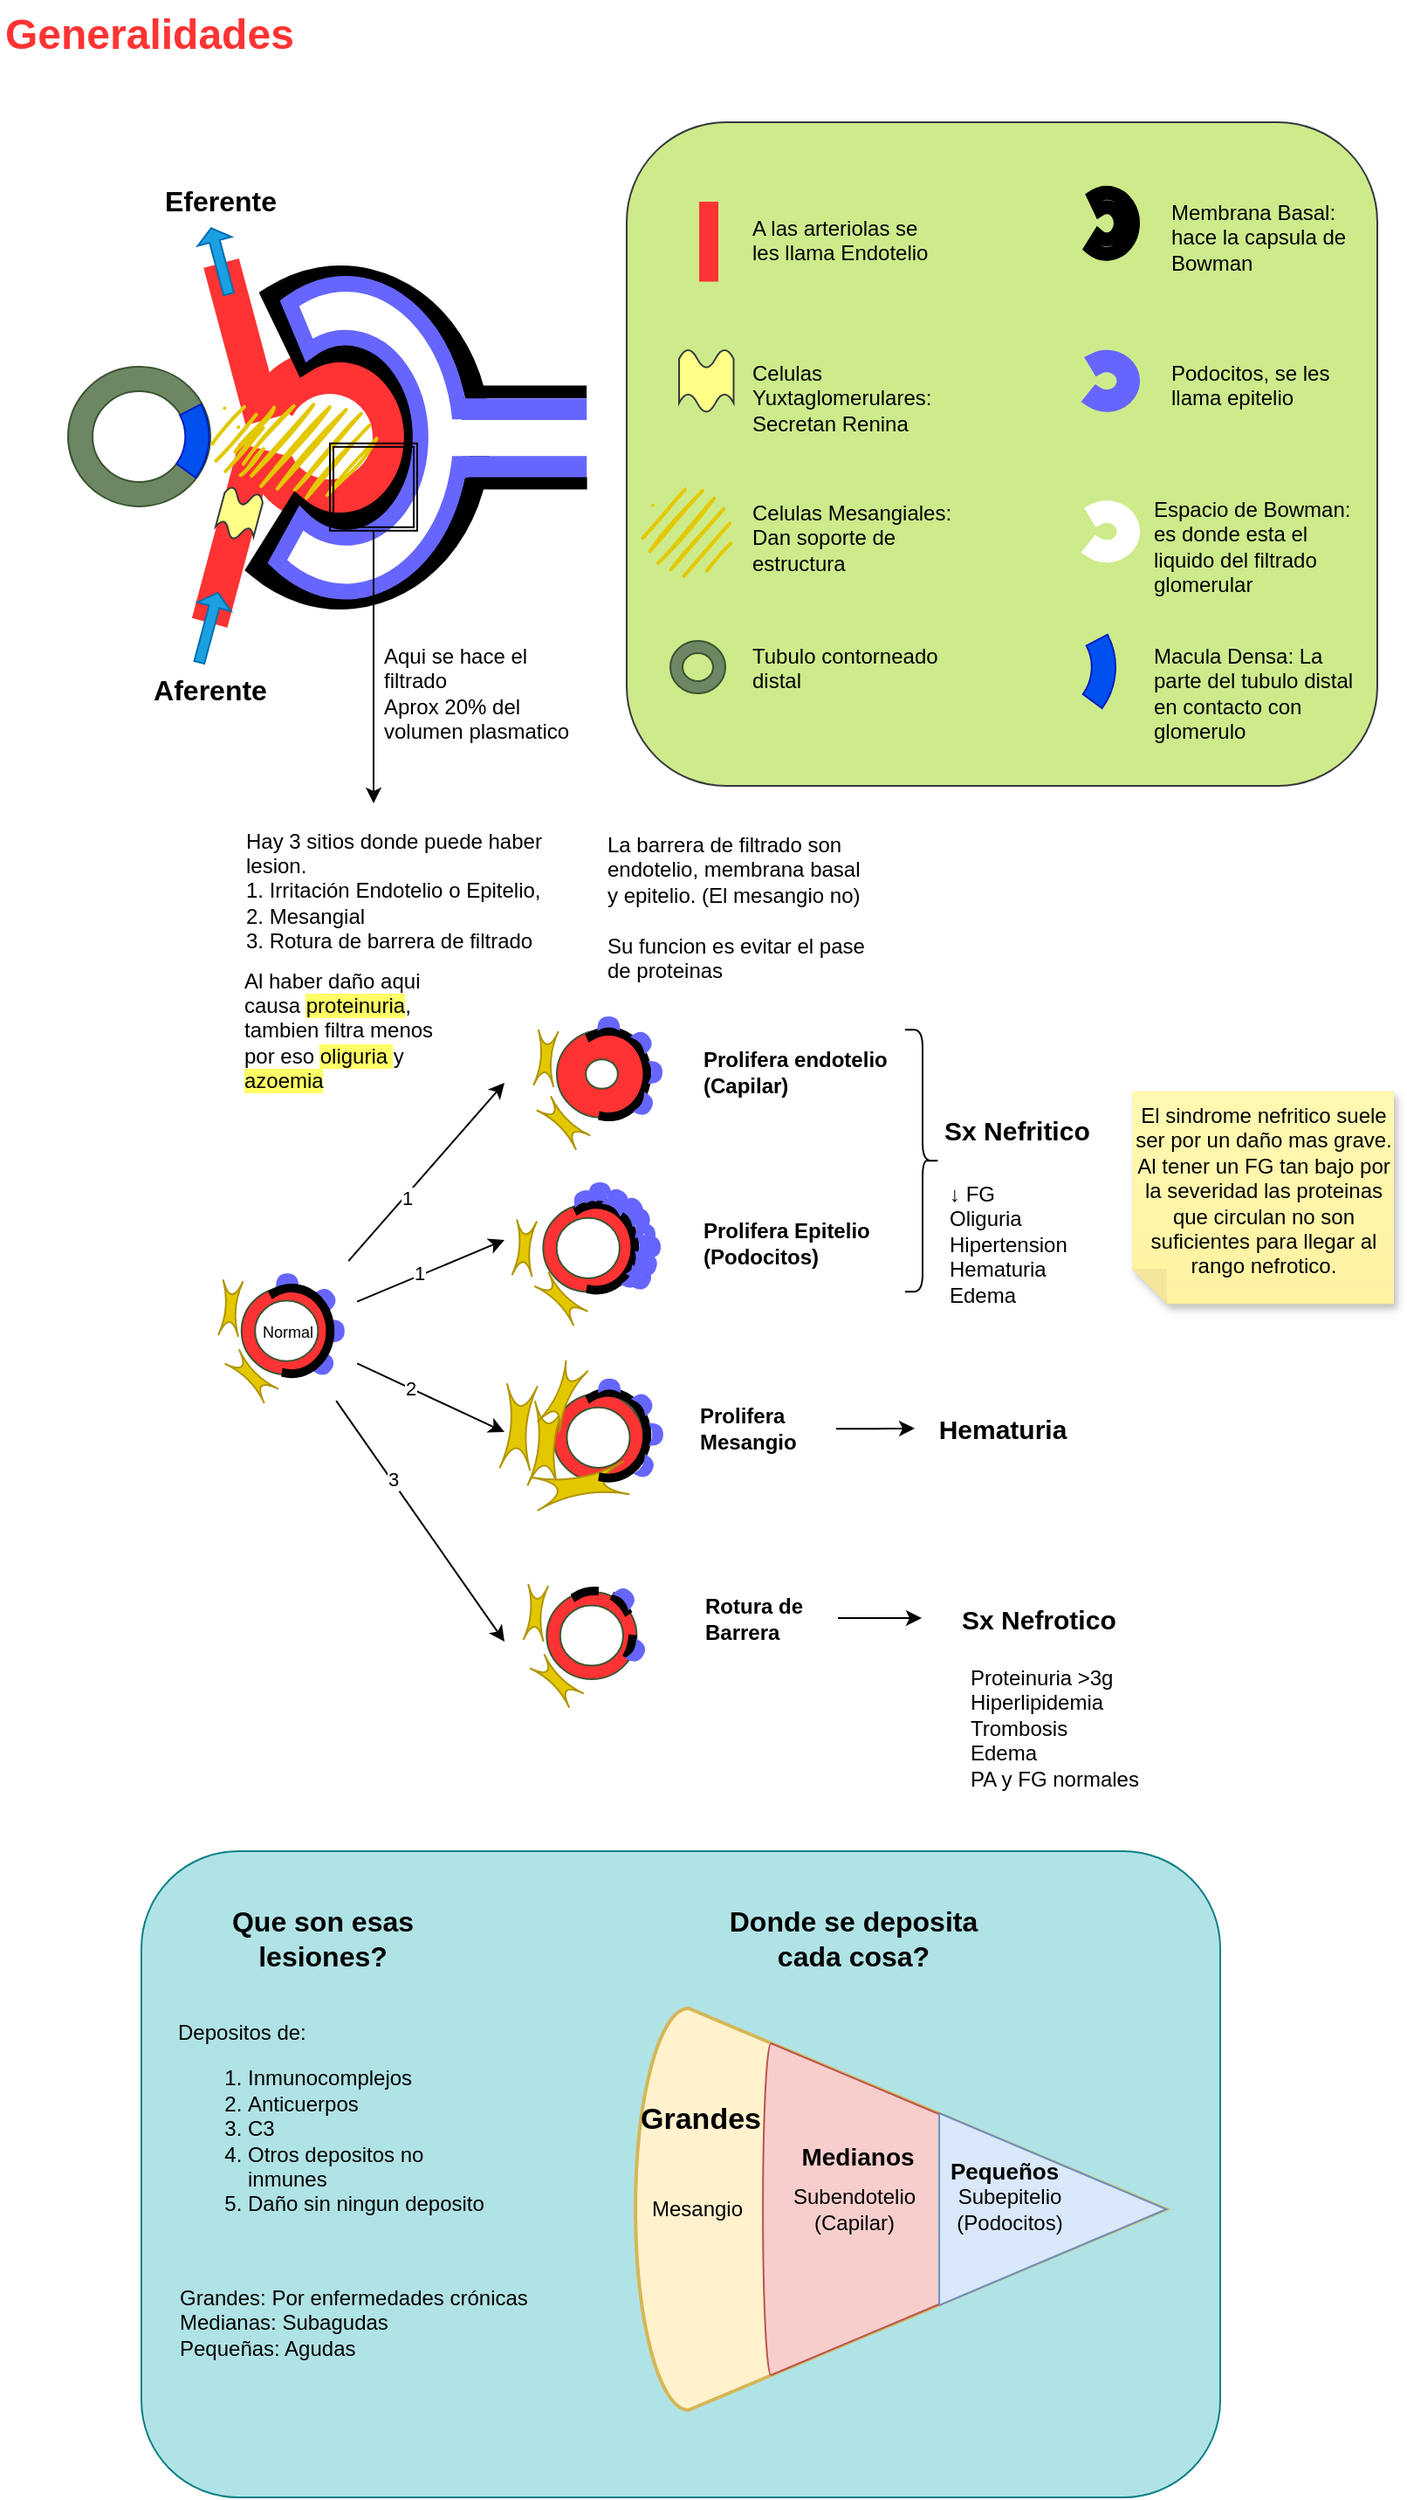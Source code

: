 <mxfile version="21.6.8" type="github">
  <diagram name="Página-1" id="UciEay0KyTCCJJWclvXi">
    <mxGraphModel dx="1312" dy="844" grid="1" gridSize="10" guides="1" tooltips="1" connect="1" arrows="1" fold="1" page="1" pageScale="1" pageWidth="850" pageHeight="1100" math="0" shadow="0">
      <root>
        <mxCell id="0" />
        <mxCell id="1" parent="0" />
        <mxCell id="DSEmsYrMpSkFKCC7dDvK-94" value="" style="rounded=1;whiteSpace=wrap;html=1;fillColor=#b0e3e6;strokeColor=#0e8088;" vertex="1" parent="1">
          <mxGeometry x="122" y="1070" width="618" height="370" as="geometry" />
        </mxCell>
        <mxCell id="AWjtqCZnB2S0BVq7457--28" value="" style="rounded=1;whiteSpace=wrap;html=1;fillColor=#cdeb8b;strokeColor=#36393d;" parent="1" vertex="1">
          <mxGeometry x="400" y="80" width="430" height="380" as="geometry" />
        </mxCell>
        <mxCell id="AWjtqCZnB2S0BVq7457--3" value="" style="verticalLabelPosition=bottom;verticalAlign=top;html=1;shape=mxgraph.basic.partConcEllipse;startAngle=0.083;endAngle=0.928;arcWidth=0.5;direction=north;fillColor=#FF3333;fontColor=#000000;strokeColor=#FF3333;" parent="1" vertex="1">
          <mxGeometry x="180" y="210" width="100" height="100" as="geometry" />
        </mxCell>
        <mxCell id="AWjtqCZnB2S0BVq7457--6" value="" style="shape=corner;whiteSpace=wrap;html=1;dx=20;dy=20;fillColor=#FF3333;fontColor=#000000;strokeColor=#FF3333;rotation=15;" parent="1" vertex="1">
          <mxGeometry x="164.39" y="266.05" width="26.9" height="102.71" as="geometry" />
        </mxCell>
        <mxCell id="AWjtqCZnB2S0BVq7457--8" value="" style="shape=corner;whiteSpace=wrap;html=1;dx=20;dy=20;direction=north;fillColor=#FF3333;fontColor=#000000;strokeColor=#FF3333;rotation=-15;" parent="1" vertex="1">
          <mxGeometry x="169.74" y="158.99" width="24.59" height="92.25" as="geometry" />
        </mxCell>
        <mxCell id="AWjtqCZnB2S0BVq7457--9" value="" style="ellipse;whiteSpace=wrap;html=1;strokeWidth=2;fillWeight=2;hachureGap=8;fillColor=#e3c800;fillStyle=dots;strokeColor=none;fontColor=#000000;sketch=1;curveFitting=1;jiggle=2;" parent="1" vertex="1">
          <mxGeometry x="176" y="238" width="80" height="53.75" as="geometry" />
        </mxCell>
        <mxCell id="AWjtqCZnB2S0BVq7457--10" value="" style="shape=singleArrow;direction=north;whiteSpace=wrap;html=1;fillColor=#1ba1e2;fontColor=#ffffff;strokeColor=#006EAF;rotation=15;" parent="1" vertex="1">
          <mxGeometry x="150.5" y="348.75" width="20" height="41.25" as="geometry" />
        </mxCell>
        <mxCell id="AWjtqCZnB2S0BVq7457--11" value="" style="shape=singleArrow;direction=north;whiteSpace=wrap;html=1;fillColor=#1ba1e2;fontColor=#ffffff;strokeColor=#006EAF;rotation=-15;" parent="1" vertex="1">
          <mxGeometry x="157" y="140" width="20" height="39" as="geometry" />
        </mxCell>
        <mxCell id="AWjtqCZnB2S0BVq7457--12" value="Aferente" style="text;html=1;align=center;verticalAlign=middle;resizable=0;points=[];autosize=1;strokeColor=none;fillColor=none;fontSize=16;fontStyle=1" parent="1" vertex="1">
          <mxGeometry x="115.5" y="390" width="90" height="30" as="geometry" />
        </mxCell>
        <mxCell id="AWjtqCZnB2S0BVq7457--13" value="Eferente" style="text;html=1;align=center;verticalAlign=middle;resizable=0;points=[];autosize=1;strokeColor=none;fillColor=none;fontSize=16;fontStyle=1" parent="1" vertex="1">
          <mxGeometry x="122" y="110" width="90" height="30" as="geometry" />
        </mxCell>
        <mxCell id="AWjtqCZnB2S0BVq7457--15" value="" style="verticalLabelPosition=bottom;verticalAlign=top;html=1;shape=mxgraph.basic.partConcEllipse;startAngle=0.419;endAngle=0.1;arcWidth=0.47;rotation=-180;strokeWidth=12;perimeterSpacing=0;" parent="1" vertex="1">
          <mxGeometry x="156" y="168" width="160" height="185" as="geometry" />
        </mxCell>
        <mxCell id="AWjtqCZnB2S0BVq7457--16" value="" style="verticalLabelPosition=bottom;verticalAlign=top;html=1;shape=mxgraph.basic.partConcEllipse;startAngle=0.419;endAngle=0.101;arcWidth=0.35;rotation=-180;strokeWidth=9;fillColor=#FFFFFF;fontColor=#ffffff;strokeColor=#6666FF;" parent="1" vertex="1">
          <mxGeometry x="173" y="172.5" width="132" height="176.25" as="geometry" />
        </mxCell>
        <mxCell id="AWjtqCZnB2S0BVq7457--17" value="" style="verticalLabelPosition=bottom;verticalAlign=top;html=1;shape=mxgraph.basic.wave2;dy=0.3;fillColor=#ffff88;strokeColor=#36393d;rotation=15;" parent="1" vertex="1">
          <mxGeometry x="166.74" y="290.37" width="22.5" height="28.75" as="geometry" />
        </mxCell>
        <mxCell id="AWjtqCZnB2S0BVq7457--18" value="A las arteriolas se les llama Endotelio" style="rounded=0;whiteSpace=wrap;html=1;align=left;verticalAlign=top;strokeColor=none;fillColor=none;" parent="1" vertex="1">
          <mxGeometry x="470" y="126.63" width="110" height="36.25" as="geometry" />
        </mxCell>
        <mxCell id="AWjtqCZnB2S0BVq7457--19" value="" style="shape=corner;whiteSpace=wrap;html=1;dx=20;dy=20;direction=north;fillColor=#FF3333;fontColor=#000000;strokeColor=#FF3333;" parent="1" vertex="1">
          <mxGeometry x="442" y="126" width="10" height="44.75" as="geometry" />
        </mxCell>
        <mxCell id="AWjtqCZnB2S0BVq7457--20" value="&lt;div&gt;Celulas Yuxtaglomerulares:&lt;/div&gt;&lt;div&gt;Secretan Renina&lt;br&gt;&lt;/div&gt;" style="rounded=0;whiteSpace=wrap;html=1;align=left;verticalAlign=top;strokeColor=none;fillColor=none;" parent="1" vertex="1">
          <mxGeometry x="470" y="210" width="110" height="40" as="geometry" />
        </mxCell>
        <mxCell id="AWjtqCZnB2S0BVq7457--21" value="" style="verticalLabelPosition=bottom;verticalAlign=top;html=1;shape=mxgraph.basic.wave2;dy=0.3;fillColor=#ffff88;strokeColor=#36393d;" parent="1" vertex="1">
          <mxGeometry x="430" y="210" width="31.25" height="36.25" as="geometry" />
        </mxCell>
        <mxCell id="AWjtqCZnB2S0BVq7457--22" value="&lt;div&gt;Celulas Mesangiales:&lt;/div&gt;Dan soporte de estructura" style="rounded=0;whiteSpace=wrap;html=1;align=left;verticalAlign=top;strokeColor=none;fillColor=none;" parent="1" vertex="1">
          <mxGeometry x="470" y="290.37" width="120" height="40" as="geometry" />
        </mxCell>
        <mxCell id="AWjtqCZnB2S0BVq7457--23" value="" style="ellipse;whiteSpace=wrap;html=1;strokeWidth=2;fillWeight=2;hachureGap=8;fillColor=#e3c800;fillStyle=dots;sketch=1;strokeColor=none;fontColor=#000000;" parent="1" vertex="1">
          <mxGeometry x="410" y="289.37" width="50" height="50" as="geometry" />
        </mxCell>
        <mxCell id="AWjtqCZnB2S0BVq7457--24" value="" style="verticalLabelPosition=bottom;verticalAlign=top;html=1;shape=mxgraph.basic.partConcEllipse;startAngle=0.419;endAngle=0.1;arcWidth=0.47;rotation=-180;strokeWidth=8;perimeterSpacing=0;" parent="1" vertex="1">
          <mxGeometry x="660" y="120.38" width="30" height="35" as="geometry" />
        </mxCell>
        <mxCell id="AWjtqCZnB2S0BVq7457--25" value="Membrana Basal: hace la capsula de Bowman" style="rounded=0;whiteSpace=wrap;html=1;align=left;verticalAlign=top;strokeColor=none;fillColor=none;" parent="1" vertex="1">
          <mxGeometry x="710" y="117.88" width="120" height="40" as="geometry" />
        </mxCell>
        <mxCell id="AWjtqCZnB2S0BVq7457--26" value="" style="verticalLabelPosition=bottom;verticalAlign=top;html=1;shape=mxgraph.basic.partConcEllipse;startAngle=0.419;endAngle=0.101;arcWidth=0.35;rotation=-180;strokeWidth=8;fillColor=#FFFFFF;fontColor=#ffffff;strokeColor=#6666FF;" parent="1" vertex="1">
          <mxGeometry x="660" y="214.38" width="30" height="27.5" as="geometry" />
        </mxCell>
        <mxCell id="AWjtqCZnB2S0BVq7457--27" value="Podocitos, se les llama epitelio" style="rounded=0;whiteSpace=wrap;html=1;align=left;verticalAlign=top;strokeColor=none;fillColor=none;" parent="1" vertex="1">
          <mxGeometry x="710" y="210" width="120" height="40" as="geometry" />
        </mxCell>
        <mxCell id="AWjtqCZnB2S0BVq7457--29" value="" style="verticalLabelPosition=bottom;verticalAlign=top;html=1;shape=mxgraph.basic.partConcEllipse;startAngle=0.419;endAngle=0.101;arcWidth=0.35;rotation=-180;strokeWidth=8;fillColor=#FFFFFF;fontColor=#ffffff;strokeColor=#FFFFFF;" parent="1" vertex="1">
          <mxGeometry x="660" y="300.62" width="30" height="27.5" as="geometry" />
        </mxCell>
        <mxCell id="AWjtqCZnB2S0BVq7457--30" value="Espacio de Bowman: es donde esta el liquido del filtrado glomerular" style="rounded=0;whiteSpace=wrap;html=1;align=left;verticalAlign=top;strokeColor=none;fillColor=none;" parent="1" vertex="1">
          <mxGeometry x="700" y="288.12" width="120" height="40" as="geometry" />
        </mxCell>
        <mxCell id="AWjtqCZnB2S0BVq7457--31" value="" style="shape=corner;whiteSpace=wrap;html=1;dx=20;dy=20;direction=north;rotation=90;strokeColor=#FFFFFF;" parent="1" vertex="1">
          <mxGeometry x="321.31" y="225.31" width="20" height="70.62" as="geometry" />
        </mxCell>
        <mxCell id="AWjtqCZnB2S0BVq7457--32" value="" style="shape=corner;whiteSpace=wrap;html=1;dx=20;dy=20;direction=north;rotation=90;strokeColor=#6666FF;fillColor=#6666FF;" parent="1" vertex="1">
          <mxGeometry x="335.66" y="209" width="11.31" height="70.62" as="geometry" />
        </mxCell>
        <mxCell id="AWjtqCZnB2S0BVq7457--33" value="" style="shape=corner;whiteSpace=wrap;html=1;dx=20;dy=20;direction=north;rotation=90;strokeColor=#6666FF;fillColor=#6666FF;" parent="1" vertex="1">
          <mxGeometry x="335.66" y="242" width="11.31" height="70.62" as="geometry" />
        </mxCell>
        <mxCell id="AWjtqCZnB2S0BVq7457--34" value="" style="shape=corner;whiteSpace=wrap;html=1;dx=20;dy=20;direction=north;rotation=90;strokeColor=#000000;fillColor=#000000;" parent="1" vertex="1">
          <mxGeometry x="344" y="205" width="6.28" height="58.83" as="geometry" />
        </mxCell>
        <mxCell id="AWjtqCZnB2S0BVq7457--35" value="" style="shape=corner;whiteSpace=wrap;html=1;dx=20;dy=20;direction=north;rotation=90;strokeColor=#000000;fillColor=#000000;" parent="1" vertex="1">
          <mxGeometry x="340.31" y="253.31" width="6" height="67" as="geometry" />
        </mxCell>
        <mxCell id="AWjtqCZnB2S0BVq7457--37" value="" style="verticalLabelPosition=bottom;verticalAlign=top;html=1;shape=mxgraph.basic.donut;dx=14;fillColor=#6d8764;fontColor=#ffffff;strokeColor=#3A5431;" parent="1" vertex="1">
          <mxGeometry x="80" y="220" width="81.5" height="80" as="geometry" />
        </mxCell>
        <mxCell id="AWjtqCZnB2S0BVq7457--38" value="" style="ellipse;whiteSpace=wrap;html=1;strokeWidth=2;fillWeight=2;hachureGap=8;fillColor=#e3c800;fillStyle=dots;strokeColor=none;fontColor=#000000;sketch=1;curveFitting=1;jiggle=2;" parent="1" vertex="1">
          <mxGeometry x="161.95" y="241.88" width="31.05" height="42" as="geometry" />
        </mxCell>
        <mxCell id="AWjtqCZnB2S0BVq7457--39" value="" style="verticalLabelPosition=bottom;verticalAlign=top;html=1;shape=mxgraph.basic.partConcEllipse;startAngle=0.923;endAngle=0.1;arcWidth=0.34;direction=south;fillColor=#0050ef;strokeColor=#001DBC;fontColor=#ffffff;" parent="1" vertex="1">
          <mxGeometry x="80.75" y="220" width="80" height="80" as="geometry" />
        </mxCell>
        <mxCell id="Lvf93lARUG0P3jfMm5ZK-1" value="" style="verticalLabelPosition=bottom;verticalAlign=top;html=1;shape=mxgraph.basic.donut;dx=7;fillColor=#6d8764;fontColor=#ffffff;strokeColor=#3A5431;" parent="1" vertex="1">
          <mxGeometry x="425" y="377" width="31.5" height="30" as="geometry" />
        </mxCell>
        <mxCell id="Lvf93lARUG0P3jfMm5ZK-2" value="Tubulo contorneado distal&lt;div&gt;&lt;/div&gt;" style="rounded=0;whiteSpace=wrap;html=1;align=left;verticalAlign=top;strokeColor=none;fillColor=none;" parent="1" vertex="1">
          <mxGeometry x="470" y="372" width="120" height="40" as="geometry" />
        </mxCell>
        <mxCell id="Lvf93lARUG0P3jfMm5ZK-3" value="" style="verticalLabelPosition=bottom;verticalAlign=top;html=1;shape=mxgraph.basic.partConcEllipse;startAngle=0.923;endAngle=0.1;arcWidth=0.34;direction=south;fillColor=#0050ef;strokeColor=#001DBC;fontColor=#ffffff;" parent="1" vertex="1">
          <mxGeometry x="600" y="352" width="80" height="80" as="geometry" />
        </mxCell>
        <mxCell id="Lvf93lARUG0P3jfMm5ZK-4" value="Macula Densa: La parte del tubulo distal en contacto con glomerulo" style="rounded=0;whiteSpace=wrap;html=1;align=left;verticalAlign=top;strokeColor=none;fillColor=none;" parent="1" vertex="1">
          <mxGeometry x="700" y="372" width="120" height="40" as="geometry" />
        </mxCell>
        <mxCell id="Lvf93lARUG0P3jfMm5ZK-5" value="Generalidades" style="text;strokeColor=none;fillColor=none;html=1;fontSize=24;fontStyle=1;verticalAlign=middle;align=left;fontColor=#FF3333;" parent="1" vertex="1">
          <mxGeometry x="41.95" y="10" width="100" height="40" as="geometry" />
        </mxCell>
        <mxCell id="Lvf93lARUG0P3jfMm5ZK-42" style="edgeStyle=orthogonalEdgeStyle;rounded=0;orthogonalLoop=1;jettySize=auto;html=1;" parent="1" source="Lvf93lARUG0P3jfMm5ZK-6" edge="1">
          <mxGeometry relative="1" as="geometry">
            <mxPoint x="255" y="470" as="targetPoint" />
          </mxGeometry>
        </mxCell>
        <mxCell id="Lvf93lARUG0P3jfMm5ZK-6" value="" style="shape=ext;double=1;whiteSpace=wrap;html=1;aspect=fixed;fillColor=none;strokeColor=#000000;" parent="1" vertex="1">
          <mxGeometry x="230" y="263.88" width="50" height="50" as="geometry" />
        </mxCell>
        <mxCell id="Lvf93lARUG0P3jfMm5ZK-8" value="Aqui se hace el filtrado&lt;br&gt;Aprox 20% del volumen plasmatico" style="rounded=1;whiteSpace=wrap;html=1;align=left;strokeColor=none;" parent="1" vertex="1">
          <mxGeometry x="259.18" y="377" width="120" height="60" as="geometry" />
        </mxCell>
        <mxCell id="Lvf93lARUG0P3jfMm5ZK-9" value="&lt;div&gt;↓ FG&lt;br&gt;&lt;/div&gt;&lt;div&gt;Oliguria&lt;/div&gt;Hipertension&lt;br&gt;Hematuria&lt;br&gt;Edema" style="rounded=1;whiteSpace=wrap;html=1;align=left;strokeColor=none;verticalAlign=top;" parent="1" vertex="1">
          <mxGeometry x="582.5" y="679.68" width="90" height="60" as="geometry" />
        </mxCell>
        <mxCell id="Lvf93lARUG0P3jfMm5ZK-10" value="Al haber daño aqui causa &lt;span style=&quot;background-color: rgb(255, 255, 102);&quot;&gt;proteinuria&lt;/span&gt;, tambien filtra menos por eso &lt;span style=&quot;background-color: rgb(255, 255, 102);&quot;&gt;oliguria &lt;/span&gt;y &lt;span style=&quot;background-color: rgb(255, 255, 102);&quot;&gt;azoemia&lt;/span&gt;" style="rounded=1;whiteSpace=wrap;html=1;align=left;strokeColor=none;" parent="1" vertex="1">
          <mxGeometry x="178.91" y="570" width="120" height="60" as="geometry" />
        </mxCell>
        <mxCell id="Lvf93lARUG0P3jfMm5ZK-11" value="" style="verticalLabelPosition=bottom;verticalAlign=top;html=1;shape=mxgraph.basic.donut;dx=7.69;fillColor=#FF3333;fontColor=#ffffff;strokeColor=#3A5431;" parent="1" vertex="1">
          <mxGeometry x="179.39" y="747.07" width="51.5" height="50" as="geometry" />
        </mxCell>
        <mxCell id="Lvf93lARUG0P3jfMm5ZK-16" value="" style="verticalLabelPosition=bottom;verticalAlign=top;html=1;shape=mxgraph.basic.donut;dx=7.69;fillColor=#FF3333;fontColor=#ffffff;strokeColor=#3A5431;" parent="1" vertex="1">
          <mxGeometry x="352.18" y="699.68" width="51.5" height="50" as="geometry" />
        </mxCell>
        <mxCell id="Lvf93lARUG0P3jfMm5ZK-19" value="Prolifera endotelio &lt;br&gt;(Capilar)" style="text;html=1;align=left;verticalAlign=middle;resizable=0;points=[];autosize=1;strokeColor=none;fillColor=none;fontStyle=1" parent="1" vertex="1">
          <mxGeometry x="442" y="603.82" width="130" height="40" as="geometry" />
        </mxCell>
        <mxCell id="Lvf93lARUG0P3jfMm5ZK-20" value="Prolifera Epitelio&lt;br&gt;(Podocitos)" style="text;html=1;align=left;verticalAlign=middle;resizable=0;points=[];autosize=1;strokeColor=none;fillColor=none;fontStyle=1" parent="1" vertex="1">
          <mxGeometry x="442" y="701.68" width="120" height="40" as="geometry" />
        </mxCell>
        <mxCell id="Lvf93lARUG0P3jfMm5ZK-21" value="Sx Nefritico" style="text;html=1;align=left;verticalAlign=middle;resizable=0;points=[];autosize=1;strokeColor=none;fillColor=none;fontStyle=1;fontSize=15;" parent="1" vertex="1">
          <mxGeometry x="579.5" y="641.68" width="110" height="30" as="geometry" />
        </mxCell>
        <mxCell id="Lvf93lARUG0P3jfMm5ZK-22" value="Hay 3 sitios donde puede haber lesion.&lt;br&gt;&lt;div&gt;1. Irritación Endotelio o Epitelio, &lt;br&gt;&lt;/div&gt;&lt;div&gt;2. Mesangial&lt;/div&gt;&lt;div&gt;3. Rotura de barrera de filtrado&lt;br&gt;&lt;/div&gt;" style="rounded=1;whiteSpace=wrap;html=1;align=left;strokeColor=none;" parent="1" vertex="1">
          <mxGeometry x="180" y="490" width="189.25" height="60" as="geometry" />
        </mxCell>
        <mxCell id="Lvf93lARUG0P3jfMm5ZK-23" value="" style="shape=switch;whiteSpace=wrap;html=1;rotation=5;fillColor=#e3c800;fontColor=#000000;strokeColor=#B09500;aspect=fixed;" parent="1" vertex="1">
          <mxGeometry x="167.39" y="743.07" width="11.52" height="32" as="geometry" />
        </mxCell>
        <mxCell id="Lvf93lARUG0P3jfMm5ZK-24" value="" style="shape=switch;whiteSpace=wrap;html=1;rotation=-45;fillColor=#e3c800;fontColor=#000000;strokeColor=#B09500;aspect=fixed;" parent="1" vertex="1">
          <mxGeometry x="179.39" y="782.07" width="11.52" height="32" as="geometry" />
        </mxCell>
        <mxCell id="Lvf93lARUG0P3jfMm5ZK-25" value="" style="verticalLabelPosition=bottom;verticalAlign=top;html=1;shape=mxgraph.basic.donut;dx=16.59;fillColor=#FF3333;fontColor=#ffffff;strokeColor=#3A5431;" parent="1" vertex="1">
          <mxGeometry x="360" y="600" width="51.5" height="50" as="geometry" />
        </mxCell>
        <mxCell id="Lvf93lARUG0P3jfMm5ZK-27" value="" style="shape=switch;whiteSpace=wrap;html=1;rotation=5;fillColor=#e3c800;fontColor=#000000;strokeColor=#B09500;aspect=fixed;" parent="1" vertex="1">
          <mxGeometry x="348" y="600" width="11.52" height="32" as="geometry" />
        </mxCell>
        <mxCell id="Lvf93lARUG0P3jfMm5ZK-28" value="" style="shape=switch;whiteSpace=wrap;html=1;rotation=-45;fillColor=#e3c800;fontColor=#000000;strokeColor=#B09500;aspect=fixed;" parent="1" vertex="1">
          <mxGeometry x="358" y="637" width="11.52" height="32" as="geometry" />
        </mxCell>
        <mxCell id="Lvf93lARUG0P3jfMm5ZK-29" value="" style="shape=switch;whiteSpace=wrap;html=1;rotation=5;fillColor=#e3c800;fontColor=#000000;strokeColor=#B09500;aspect=fixed;" parent="1" vertex="1">
          <mxGeometry x="335.66" y="708.68" width="11.52" height="32" as="geometry" />
        </mxCell>
        <mxCell id="Lvf93lARUG0P3jfMm5ZK-30" value="" style="shape=switch;whiteSpace=wrap;html=1;rotation=-45;fillColor=#e3c800;fontColor=#000000;strokeColor=#B09500;aspect=fixed;" parent="1" vertex="1">
          <mxGeometry x="356.66" y="737.68" width="11.52" height="32" as="geometry" />
        </mxCell>
        <mxCell id="Lvf93lARUG0P3jfMm5ZK-31" value="" style="verticalLabelPosition=bottom;verticalAlign=top;html=1;shape=mxgraph.basic.donut;dx=7.69;fillColor=#FF3333;fontColor=#ffffff;strokeColor=#3A5431;" parent="1" vertex="1">
          <mxGeometry x="358" y="808.14" width="51.5" height="50" as="geometry" />
        </mxCell>
        <mxCell id="Lvf93lARUG0P3jfMm5ZK-33" value="" style="shape=switch;whiteSpace=wrap;html=1;rotation=5;fillColor=#e3c800;fontColor=#000000;strokeColor=#B09500;aspect=fixed;" parent="1" vertex="1">
          <mxGeometry x="345.29" y="812.85" width="17.52" height="48.67" as="geometry" />
        </mxCell>
        <mxCell id="Lvf93lARUG0P3jfMm5ZK-34" value="" style="shape=switch;whiteSpace=wrap;html=1;rotation=80;fillColor=#e3c800;fontColor=#000000;strokeColor=#B09500;aspect=fixed;" parent="1" vertex="1">
          <mxGeometry x="363.96" y="834.07" width="19.26" height="53.5" as="geometry" />
        </mxCell>
        <mxCell id="Lvf93lARUG0P3jfMm5ZK-35" value="" style="shape=switch;whiteSpace=wrap;html=1;rotation=25;fillColor=#e3c800;fontColor=#000000;strokeColor=#B09500;aspect=fixed;" parent="1" vertex="1">
          <mxGeometry x="356.36" y="790" width="14.04" height="39" as="geometry" />
        </mxCell>
        <mxCell id="Lvf93lARUG0P3jfMm5ZK-36" value="" style="shape=switch;whiteSpace=wrap;html=1;rotation=5;fillColor=#e3c800;fontColor=#000000;strokeColor=#B09500;aspect=fixed;" parent="1" vertex="1">
          <mxGeometry x="329.29" y="802.85" width="17.52" height="48.67" as="geometry" />
        </mxCell>
        <mxCell id="Lvf93lARUG0P3jfMm5ZK-44" value="" style="edgeStyle=orthogonalEdgeStyle;rounded=0;orthogonalLoop=1;jettySize=auto;html=1;" parent="1" source="Lvf93lARUG0P3jfMm5ZK-38" target="Lvf93lARUG0P3jfMm5ZK-43" edge="1">
          <mxGeometry relative="1" as="geometry" />
        </mxCell>
        <mxCell id="Lvf93lARUG0P3jfMm5ZK-38" value="Prolifera &lt;br&gt;Mesangio" style="text;html=1;align=left;verticalAlign=middle;resizable=0;points=[];autosize=1;strokeColor=none;fillColor=none;fontStyle=1" parent="1" vertex="1">
          <mxGeometry x="440" y="808.14" width="80" height="40" as="geometry" />
        </mxCell>
        <mxCell id="Lvf93lARUG0P3jfMm5ZK-40" value="La barrera de filtrado son endotelio, membrana basal y epitelio. (El mesangio no)&lt;br&gt;&lt;div&gt;&lt;br&gt;&lt;/div&gt;&lt;div&gt;Su funcion es evitar el pase de proteinas&lt;/div&gt;" style="rounded=1;whiteSpace=wrap;html=1;align=left;verticalAlign=top;strokeColor=none;" parent="1" vertex="1">
          <mxGeometry x="386.59" y="480" width="151.25" height="100" as="geometry" />
        </mxCell>
        <mxCell id="Lvf93lARUG0P3jfMm5ZK-43" value="Hematuria" style="text;html=1;align=center;verticalAlign=middle;resizable=0;points=[];autosize=1;strokeColor=none;fillColor=none;fontStyle=1;fontSize=15;" parent="1" vertex="1">
          <mxGeometry x="565" y="812.85" width="100" height="30" as="geometry" />
        </mxCell>
        <mxCell id="Lvf93lARUG0P3jfMm5ZK-47" value="" style="shape=curlyBracket;whiteSpace=wrap;html=1;rounded=1;flipH=1;labelPosition=right;verticalLabelPosition=middle;align=left;verticalAlign=middle;" parent="1" vertex="1">
          <mxGeometry x="559.5" y="599.64" width="20" height="150" as="geometry" />
        </mxCell>
        <mxCell id="Lvf93lARUG0P3jfMm5ZK-48" value="Sx Nefrotico" style="text;html=1;align=left;verticalAlign=middle;resizable=0;points=[];autosize=1;strokeColor=none;fillColor=none;fontStyle=1;fontSize=15;" parent="1" vertex="1">
          <mxGeometry x="590" y="921.5" width="110" height="30" as="geometry" />
        </mxCell>
        <mxCell id="Lvf93lARUG0P3jfMm5ZK-49" value="Proteinuria &amp;gt;3g&lt;br&gt;Hiperlipidemia&lt;br&gt;Trombosis&lt;br&gt;Edema&lt;br&gt;PA y FG normales" style="rounded=1;whiteSpace=wrap;html=1;align=left;strokeColor=none;verticalAlign=top;" parent="1" vertex="1">
          <mxGeometry x="595" y="956.5" width="100" height="60" as="geometry" />
        </mxCell>
        <mxCell id="Lvf93lARUG0P3jfMm5ZK-50" value="El sindrome nefritico suele ser por un daño mas grave. Al tener un FG tan bajo por la severidad las proteinas que circulan no son suficientes para llegar al rango nefrotico." style="shape=note;whiteSpace=wrap;html=1;backgroundOutline=1;fontColor=#000000;darkOpacity=0.05;fillColor=#FFF9B2;strokeColor=none;fillStyle=solid;direction=west;gradientDirection=north;gradientColor=#FFF2A1;shadow=1;size=20;pointerEvents=1;verticalAlign=top;" parent="1" vertex="1">
          <mxGeometry x="689.5" y="634.75" width="150" height="121.86" as="geometry" />
        </mxCell>
        <mxCell id="DSEmsYrMpSkFKCC7dDvK-11" value="" style="verticalLabelPosition=bottom;verticalAlign=top;html=1;shape=mxgraph.basic.donut;dx=7.69;fillColor=#FF3333;fontColor=#ffffff;strokeColor=#3A5431;" vertex="1" parent="1">
          <mxGeometry x="354.183" y="921.5" width="51.5" height="50" as="geometry" />
        </mxCell>
        <mxCell id="DSEmsYrMpSkFKCC7dDvK-13" value="" style="shape=switch;whiteSpace=wrap;html=1;rotation=5;fillColor=#e3c800;fontColor=#000000;strokeColor=#B09500;aspect=fixed;" vertex="1" parent="1">
          <mxGeometry x="342.183" y="917.5" width="11.52" height="32" as="geometry" />
        </mxCell>
        <mxCell id="DSEmsYrMpSkFKCC7dDvK-14" value="" style="shape=switch;whiteSpace=wrap;html=1;rotation=-45;fillColor=#e3c800;fontColor=#000000;strokeColor=#B09500;aspect=fixed;" vertex="1" parent="1">
          <mxGeometry x="354.183" y="956.5" width="11.52" height="32" as="geometry" />
        </mxCell>
        <mxCell id="DSEmsYrMpSkFKCC7dDvK-15" value="" style="verticalLabelPosition=bottom;verticalAlign=top;html=1;shape=mxgraph.basic.partConcEllipse;startAngle=0.419;endAngle=0.504;arcWidth=0.04;rotation=-180;strokeWidth=4;perimeterSpacing=0;fillColor=#000000;" vertex="1" parent="1">
          <mxGeometry x="358.93" y="920.5" width="44.93" height="50" as="geometry" />
        </mxCell>
        <mxCell id="DSEmsYrMpSkFKCC7dDvK-16" value="" style="verticalLabelPosition=bottom;verticalAlign=top;html=1;shape=mxgraph.basic.partConcEllipse;startAngle=0.419;endAngle=0.027;arcWidth=0.04;rotation=-180;strokeWidth=4;perimeterSpacing=0;fillColor=#000000;" vertex="1" parent="1">
          <mxGeometry x="367.22" y="806.82" width="44.93" height="50" as="geometry" />
        </mxCell>
        <mxCell id="DSEmsYrMpSkFKCC7dDvK-17" value="" style="verticalLabelPosition=bottom;verticalAlign=top;html=1;shape=mxgraph.basic.partConcEllipse;startAngle=0.419;endAngle=0.027;arcWidth=0.04;rotation=-180;strokeWidth=4;perimeterSpacing=0;fillColor=#000000;" vertex="1" parent="1">
          <mxGeometry x="360.21" y="699.18" width="44.93" height="50" as="geometry" />
        </mxCell>
        <mxCell id="DSEmsYrMpSkFKCC7dDvK-18" value="" style="verticalLabelPosition=bottom;verticalAlign=top;html=1;shape=mxgraph.basic.partConcEllipse;startAngle=0.419;endAngle=0.027;arcWidth=0.04;rotation=-180;strokeWidth=4;perimeterSpacing=0;fillColor=#000000;" vertex="1" parent="1">
          <mxGeometry x="367.22" y="600" width="44.93" height="50" as="geometry" />
        </mxCell>
        <mxCell id="DSEmsYrMpSkFKCC7dDvK-19" value="" style="verticalLabelPosition=bottom;verticalAlign=top;html=1;shape=mxgraph.basic.partConcEllipse;startAngle=0.589;endAngle=0.663;arcWidth=0.04;rotation=-180;strokeWidth=4;perimeterSpacing=0;fillColor=#000000;" vertex="1" parent="1">
          <mxGeometry x="358.93" y="920.5" width="44.93" height="50" as="geometry" />
        </mxCell>
        <mxCell id="DSEmsYrMpSkFKCC7dDvK-20" value="" style="verticalLabelPosition=bottom;verticalAlign=top;html=1;shape=mxgraph.basic.partConcEllipse;startAngle=0.767;endAngle=0.832;arcWidth=0.04;rotation=-180;strokeWidth=4;perimeterSpacing=0;fillColor=#000000;" vertex="1" parent="1">
          <mxGeometry x="358.93" y="920.5" width="44.93" height="50" as="geometry" />
        </mxCell>
        <mxCell id="DSEmsYrMpSkFKCC7dDvK-21" value="" style="shape=xor;whiteSpace=wrap;html=1;fillColor=#6666FF;strokeColor=#6666FF;rotation=30;" vertex="1" parent="1">
          <mxGeometry x="407" y="637" width="7" height="12" as="geometry" />
        </mxCell>
        <mxCell id="DSEmsYrMpSkFKCC7dDvK-24" value="" style="shape=xor;whiteSpace=wrap;html=1;fillColor=#6666FF;strokeColor=#6666FF;rotation=0;" vertex="1" parent="1">
          <mxGeometry x="413" y="618" width="7" height="12" as="geometry" />
        </mxCell>
        <mxCell id="DSEmsYrMpSkFKCC7dDvK-25" value="" style="shape=xor;whiteSpace=wrap;html=1;fillColor=#6666FF;strokeColor=#6666FF;rotation=-40;" vertex="1" parent="1">
          <mxGeometry x="406" y="600" width="7" height="12" as="geometry" />
        </mxCell>
        <mxCell id="DSEmsYrMpSkFKCC7dDvK-26" value="" style="shape=xor;whiteSpace=wrap;html=1;fillColor=#6666FF;strokeColor=#6666FF;rotation=-90;" vertex="1" parent="1">
          <mxGeometry x="386.18" y="590" width="7" height="12" as="geometry" />
        </mxCell>
        <mxCell id="DSEmsYrMpSkFKCC7dDvK-27" value="" style="shape=xor;whiteSpace=wrap;html=1;fillColor=#6666FF;strokeColor=#6666FF;rotation=30;" vertex="1" parent="1">
          <mxGeometry x="400" y="736" width="7" height="12" as="geometry" />
        </mxCell>
        <mxCell id="DSEmsYrMpSkFKCC7dDvK-28" value="" style="shape=xor;whiteSpace=wrap;html=1;fillColor=#6666FF;strokeColor=#6666FF;rotation=0;" vertex="1" parent="1">
          <mxGeometry x="406" y="717" width="7" height="12" as="geometry" />
        </mxCell>
        <mxCell id="DSEmsYrMpSkFKCC7dDvK-29" value="" style="shape=xor;whiteSpace=wrap;html=1;fillColor=#6666FF;strokeColor=#6666FF;rotation=-40;" vertex="1" parent="1">
          <mxGeometry x="399" y="699" width="7" height="12" as="geometry" />
        </mxCell>
        <mxCell id="DSEmsYrMpSkFKCC7dDvK-30" value="" style="shape=xor;whiteSpace=wrap;html=1;fillColor=#6666FF;strokeColor=#6666FF;rotation=-90;" vertex="1" parent="1">
          <mxGeometry x="379.18" y="689" width="7" height="12" as="geometry" />
        </mxCell>
        <mxCell id="DSEmsYrMpSkFKCC7dDvK-31" value="" style="shape=xor;whiteSpace=wrap;html=1;fillColor=#6666FF;strokeColor=#6666FF;rotation=15;" vertex="1" parent="1">
          <mxGeometry x="403.68" y="727.68" width="7" height="12" as="geometry" />
        </mxCell>
        <mxCell id="DSEmsYrMpSkFKCC7dDvK-32" value="" style="shape=xor;whiteSpace=wrap;html=1;fillColor=#6666FF;strokeColor=#6666FF;rotation=-15;" vertex="1" parent="1">
          <mxGeometry x="403.68" y="705.68" width="7" height="12" as="geometry" />
        </mxCell>
        <mxCell id="DSEmsYrMpSkFKCC7dDvK-33" value="" style="shape=xor;whiteSpace=wrap;html=1;fillColor=#6666FF;strokeColor=#6666FF;rotation=-55;" vertex="1" parent="1">
          <mxGeometry x="390" y="693.5" width="7" height="12" as="geometry" />
        </mxCell>
        <mxCell id="DSEmsYrMpSkFKCC7dDvK-34" value="" style="shape=xor;whiteSpace=wrap;html=1;fillColor=#6666FF;strokeColor=#6666FF;rotation=-105;" vertex="1" parent="1">
          <mxGeometry x="372.18" y="689.68" width="7" height="12" as="geometry" />
        </mxCell>
        <mxCell id="DSEmsYrMpSkFKCC7dDvK-36" value="" style="shape=xor;whiteSpace=wrap;html=1;fillColor=#6666FF;strokeColor=#6666FF;rotation=30;" vertex="1" parent="1">
          <mxGeometry x="407.41" y="844.32" width="7" height="12" as="geometry" />
        </mxCell>
        <mxCell id="DSEmsYrMpSkFKCC7dDvK-37" value="" style="shape=xor;whiteSpace=wrap;html=1;fillColor=#6666FF;strokeColor=#6666FF;rotation=0;" vertex="1" parent="1">
          <mxGeometry x="413.41" y="825.32" width="7" height="12" as="geometry" />
        </mxCell>
        <mxCell id="DSEmsYrMpSkFKCC7dDvK-38" value="" style="shape=xor;whiteSpace=wrap;html=1;fillColor=#6666FF;strokeColor=#6666FF;rotation=-40;" vertex="1" parent="1">
          <mxGeometry x="406.41" y="807.32" width="7" height="12" as="geometry" />
        </mxCell>
        <mxCell id="DSEmsYrMpSkFKCC7dDvK-39" value="" style="shape=xor;whiteSpace=wrap;html=1;fillColor=#6666FF;strokeColor=#6666FF;rotation=-90;" vertex="1" parent="1">
          <mxGeometry x="386.59" y="797.32" width="7" height="12" as="geometry" />
        </mxCell>
        <mxCell id="DSEmsYrMpSkFKCC7dDvK-40" value="" style="shape=xor;whiteSpace=wrap;html=1;fillColor=#6666FF;strokeColor=#6666FF;rotation=30;" vertex="1" parent="1">
          <mxGeometry x="402.5" y="950" width="7" height="12" as="geometry" />
        </mxCell>
        <mxCell id="DSEmsYrMpSkFKCC7dDvK-43" value="" style="shape=xor;whiteSpace=wrap;html=1;fillColor=#6666FF;strokeColor=#6666FF;rotation=-45;" vertex="1" parent="1">
          <mxGeometry x="396" y="918.5" width="7" height="12" as="geometry" />
        </mxCell>
        <mxCell id="DSEmsYrMpSkFKCC7dDvK-79" style="edgeStyle=orthogonalEdgeStyle;rounded=0;orthogonalLoop=1;jettySize=auto;html=1;" edge="1" parent="1">
          <mxGeometry relative="1" as="geometry">
            <mxPoint x="569" y="936.5" as="targetPoint" />
            <mxPoint x="521" y="936.5" as="sourcePoint" />
          </mxGeometry>
        </mxCell>
        <mxCell id="DSEmsYrMpSkFKCC7dDvK-44" value="&lt;div&gt;Rotura de &lt;br&gt;&lt;/div&gt;&lt;div&gt;Barrera&lt;br&gt;&lt;/div&gt;" style="html=1;align=left;verticalAlign=middle;resizable=0;autosize=1;strokeColor=none;fillColor=none;fontStyle=1;rounded=1;whiteSpace=wrap;" vertex="1" parent="1">
          <mxGeometry x="443" y="916.5" width="80" height="40" as="geometry" />
        </mxCell>
        <mxCell id="DSEmsYrMpSkFKCC7dDvK-52" value="" style="shape=xor;whiteSpace=wrap;html=1;fillColor=#6666FF;strokeColor=#6666FF;rotation=35;" vertex="1" parent="1">
          <mxGeometry x="223.91" y="786.07" width="7" height="12" as="geometry" />
        </mxCell>
        <mxCell id="DSEmsYrMpSkFKCC7dDvK-53" value="" style="shape=xor;whiteSpace=wrap;html=1;fillColor=#6666FF;strokeColor=#6666FF;rotation=0;" vertex="1" parent="1">
          <mxGeometry x="230.91" y="766.07" width="7" height="12" as="geometry" />
        </mxCell>
        <mxCell id="DSEmsYrMpSkFKCC7dDvK-54" value="" style="shape=xor;whiteSpace=wrap;html=1;fillColor=#6666FF;strokeColor=#6666FF;rotation=-40;" vertex="1" parent="1">
          <mxGeometry x="224.91" y="747.07" width="7" height="12" as="geometry" />
        </mxCell>
        <mxCell id="DSEmsYrMpSkFKCC7dDvK-55" value="" style="shape=xor;whiteSpace=wrap;html=1;fillColor=#6666FF;strokeColor=#6666FF;rotation=-90;" vertex="1" parent="1">
          <mxGeometry x="202.09" y="737.07" width="7" height="12" as="geometry" />
        </mxCell>
        <mxCell id="DSEmsYrMpSkFKCC7dDvK-56" value="" style="verticalLabelPosition=bottom;verticalAlign=top;html=1;shape=mxgraph.basic.partConcEllipse;startAngle=0.419;endAngle=0.027;arcWidth=0.04;rotation=-180;strokeWidth=4;perimeterSpacing=0;fillColor=#000000;" vertex="1" parent="1">
          <mxGeometry x="185.67" y="747.07" width="44.93" height="50" as="geometry" />
        </mxCell>
        <mxCell id="DSEmsYrMpSkFKCC7dDvK-58" style="rounded=0;orthogonalLoop=1;jettySize=auto;html=1;" edge="1" parent="1" source="DSEmsYrMpSkFKCC7dDvK-57">
          <mxGeometry relative="1" as="geometry">
            <mxPoint x="330" y="630" as="targetPoint" />
          </mxGeometry>
        </mxCell>
        <mxCell id="DSEmsYrMpSkFKCC7dDvK-65" value="1" style="edgeLabel;html=1;align=center;verticalAlign=middle;resizable=0;points=[];" vertex="1" connectable="0" parent="DSEmsYrMpSkFKCC7dDvK-58">
          <mxGeometry x="-0.271" y="-1" relative="1" as="geometry">
            <mxPoint as="offset" />
          </mxGeometry>
        </mxCell>
        <mxCell id="DSEmsYrMpSkFKCC7dDvK-59" style="rounded=0;orthogonalLoop=1;jettySize=auto;html=1;" edge="1" parent="1" source="DSEmsYrMpSkFKCC7dDvK-57">
          <mxGeometry relative="1" as="geometry">
            <mxPoint x="330" y="720" as="targetPoint" />
          </mxGeometry>
        </mxCell>
        <mxCell id="DSEmsYrMpSkFKCC7dDvK-66" value="1" style="edgeLabel;html=1;align=center;verticalAlign=middle;resizable=0;points=[];" vertex="1" connectable="0" parent="DSEmsYrMpSkFKCC7dDvK-59">
          <mxGeometry x="-0.155" y="2" relative="1" as="geometry">
            <mxPoint as="offset" />
          </mxGeometry>
        </mxCell>
        <mxCell id="DSEmsYrMpSkFKCC7dDvK-61" style="rounded=0;orthogonalLoop=1;jettySize=auto;html=1;" edge="1" parent="1" source="DSEmsYrMpSkFKCC7dDvK-57">
          <mxGeometry relative="1" as="geometry">
            <mxPoint x="330" y="950" as="targetPoint" />
          </mxGeometry>
        </mxCell>
        <mxCell id="DSEmsYrMpSkFKCC7dDvK-63" value="3" style="edgeLabel;html=1;align=center;verticalAlign=middle;resizable=0;points=[];" vertex="1" connectable="0" parent="DSEmsYrMpSkFKCC7dDvK-61">
          <mxGeometry x="-0.338" y="1" relative="1" as="geometry">
            <mxPoint as="offset" />
          </mxGeometry>
        </mxCell>
        <mxCell id="DSEmsYrMpSkFKCC7dDvK-62" style="rounded=0;orthogonalLoop=1;jettySize=auto;html=1;" edge="1" parent="1" source="DSEmsYrMpSkFKCC7dDvK-57">
          <mxGeometry relative="1" as="geometry">
            <mxPoint x="330" y="830" as="targetPoint" />
          </mxGeometry>
        </mxCell>
        <mxCell id="DSEmsYrMpSkFKCC7dDvK-64" value="2" style="edgeLabel;html=1;align=center;verticalAlign=middle;resizable=0;points=[];" vertex="1" connectable="0" parent="DSEmsYrMpSkFKCC7dDvK-62">
          <mxGeometry x="-0.277" relative="1" as="geometry">
            <mxPoint as="offset" />
          </mxGeometry>
        </mxCell>
        <mxCell id="DSEmsYrMpSkFKCC7dDvK-57" value="&lt;font style=&quot;font-size: 9px;&quot;&gt;Normal&lt;/font&gt;" style="whiteSpace=wrap;html=1;aspect=fixed;fillColor=none;strokeColor=none;" vertex="1" parent="1">
          <mxGeometry x="165.59" y="732.07" width="80" height="80" as="geometry" />
        </mxCell>
        <mxCell id="DSEmsYrMpSkFKCC7dDvK-67" value="" style="shape=xor;whiteSpace=wrap;html=1;fillColor=#6666FF;strokeColor=#6666FF;rotation=-40;" vertex="1" parent="1">
          <mxGeometry x="401" y="695" width="7" height="12" as="geometry" />
        </mxCell>
        <mxCell id="DSEmsYrMpSkFKCC7dDvK-68" value="" style="shape=xor;whiteSpace=wrap;html=1;fillColor=#6666FF;strokeColor=#6666FF;rotation=-90;" vertex="1" parent="1">
          <mxGeometry x="381.18" y="685" width="7" height="12" as="geometry" />
        </mxCell>
        <mxCell id="DSEmsYrMpSkFKCC7dDvK-69" value="" style="shape=xor;whiteSpace=wrap;html=1;fillColor=#6666FF;strokeColor=#6666FF;rotation=-15;" vertex="1" parent="1">
          <mxGeometry x="405.68" y="701.68" width="7" height="12" as="geometry" />
        </mxCell>
        <mxCell id="DSEmsYrMpSkFKCC7dDvK-70" value="" style="shape=xor;whiteSpace=wrap;html=1;fillColor=#6666FF;strokeColor=#6666FF;rotation=-55;" vertex="1" parent="1">
          <mxGeometry x="392" y="689.5" width="7" height="12" as="geometry" />
        </mxCell>
        <mxCell id="DSEmsYrMpSkFKCC7dDvK-71" value="" style="shape=xor;whiteSpace=wrap;html=1;fillColor=#6666FF;strokeColor=#6666FF;rotation=30;" vertex="1" parent="1">
          <mxGeometry x="403" y="730" width="7" height="12" as="geometry" />
        </mxCell>
        <mxCell id="DSEmsYrMpSkFKCC7dDvK-72" value="" style="shape=xor;whiteSpace=wrap;html=1;fillColor=#6666FF;strokeColor=#6666FF;rotation=0;" vertex="1" parent="1">
          <mxGeometry x="409" y="711" width="7" height="12" as="geometry" />
        </mxCell>
        <mxCell id="DSEmsYrMpSkFKCC7dDvK-73" value="" style="shape=xor;whiteSpace=wrap;html=1;fillColor=#6666FF;strokeColor=#6666FF;rotation=15;" vertex="1" parent="1">
          <mxGeometry x="406.68" y="721.68" width="7" height="12" as="geometry" />
        </mxCell>
        <mxCell id="DSEmsYrMpSkFKCC7dDvK-74" value="" style="shape=xor;whiteSpace=wrap;html=1;fillColor=#6666FF;strokeColor=#6666FF;rotation=30;" vertex="1" parent="1">
          <mxGeometry x="406" y="737" width="7" height="12" as="geometry" />
        </mxCell>
        <mxCell id="DSEmsYrMpSkFKCC7dDvK-75" value="" style="shape=xor;whiteSpace=wrap;html=1;fillColor=#6666FF;strokeColor=#6666FF;rotation=0;" vertex="1" parent="1">
          <mxGeometry x="412" y="718" width="7" height="12" as="geometry" />
        </mxCell>
        <mxCell id="DSEmsYrMpSkFKCC7dDvK-76" value="" style="shape=xor;whiteSpace=wrap;html=1;fillColor=#6666FF;strokeColor=#6666FF;rotation=15;" vertex="1" parent="1">
          <mxGeometry x="409.68" y="728.68" width="7" height="12" as="geometry" />
        </mxCell>
        <mxCell id="DSEmsYrMpSkFKCC7dDvK-80" value="Que son esas lesiones?" style="rounded=1;whiteSpace=wrap;html=1;strokeColor=none;fillColor=none;fontSize=16;fontStyle=1" vertex="1" parent="1">
          <mxGeometry x="166.46" y="1090" width="120" height="60" as="geometry" />
        </mxCell>
        <mxCell id="DSEmsYrMpSkFKCC7dDvK-81" value="&lt;div&gt;Depositos de:&lt;br&gt;&lt;/div&gt;&lt;ol&gt;&lt;li&gt;Inmunocomplejos&lt;/li&gt;&lt;li&gt;Anticuerpos&lt;/li&gt;&lt;li&gt;C3&lt;/li&gt;&lt;li&gt;Otros depositos no inmunes&lt;/li&gt;&lt;li&gt;Daño sin ningun deposito&lt;br&gt;&lt;/li&gt;&lt;/ol&gt;" style="rounded=1;whiteSpace=wrap;html=1;verticalAlign=top;align=left;strokeColor=none;fillColor=none;" vertex="1" parent="1">
          <mxGeometry x="141" y="1160" width="188.05" height="130" as="geometry" />
        </mxCell>
        <mxCell id="DSEmsYrMpSkFKCC7dDvK-82" value="Donde se deposita cada cosa?" style="rounded=1;whiteSpace=wrap;html=1;fillColor=none;strokeColor=none;fontSize=16;fontStyle=1" vertex="1" parent="1">
          <mxGeometry x="451.05" y="1090" width="158" height="60" as="geometry" />
        </mxCell>
        <mxCell id="DSEmsYrMpSkFKCC7dDvK-84" value="" style="verticalLabelPosition=bottom;verticalAlign=top;html=1;shape=mxgraph.basic.cone2;dx=0.5;dy=0.9;direction=south;fillColor=#fff2cc;strokeColor=#d6b656;strokeWidth=2;" vertex="1" parent="1">
          <mxGeometry x="405.05" y="1160" width="304" height="230" as="geometry" />
        </mxCell>
        <mxCell id="DSEmsYrMpSkFKCC7dDvK-85" value="" style="verticalLabelPosition=bottom;verticalAlign=top;html=1;shape=mxgraph.basic.cone2;dx=0.5;dy=0.98;direction=south;fillColor=#f8cecc;strokeColor=#b85450;" vertex="1" parent="1">
          <mxGeometry x="478.05" y="1180" width="230" height="190" as="geometry" />
        </mxCell>
        <mxCell id="DSEmsYrMpSkFKCC7dDvK-86" value="" style="verticalLabelPosition=bottom;verticalAlign=top;html=1;shape=mxgraph.basic.cone2;dx=0.5;dy=1;direction=south;fillColor=#dae8fc;strokeColor=#6c8ebf;" vertex="1" parent="1">
          <mxGeometry x="579.05" y="1220" width="130" height="110" as="geometry" />
        </mxCell>
        <mxCell id="DSEmsYrMpSkFKCC7dDvK-87" value="Mesangio" style="text;html=1;align=center;verticalAlign=middle;resizable=0;points=[];autosize=1;strokeColor=none;fillColor=none;" vertex="1" parent="1">
          <mxGeometry x="400.3" y="1260" width="80" height="30" as="geometry" />
        </mxCell>
        <mxCell id="DSEmsYrMpSkFKCC7dDvK-88" value="&lt;div&gt;Subendotelio&lt;/div&gt;&lt;div&gt;(Capilar)&lt;/div&gt;" style="text;html=1;align=center;verticalAlign=middle;resizable=0;points=[];autosize=1;strokeColor=none;fillColor=none;" vertex="1" parent="1">
          <mxGeometry x="484.55" y="1255" width="90" height="40" as="geometry" />
        </mxCell>
        <mxCell id="DSEmsYrMpSkFKCC7dDvK-89" value="&lt;div&gt;Subepitelio&lt;/div&gt;&lt;div&gt;(Podocitos)&lt;br&gt;&lt;/div&gt;" style="text;html=1;align=center;verticalAlign=middle;resizable=0;points=[];autosize=1;strokeColor=none;fillColor=none;" vertex="1" parent="1">
          <mxGeometry x="579.05" y="1255" width="80" height="40" as="geometry" />
        </mxCell>
        <mxCell id="DSEmsYrMpSkFKCC7dDvK-90" value="Grandes" style="text;html=1;align=center;verticalAlign=middle;resizable=0;points=[];autosize=1;strokeColor=none;fillColor=none;fontStyle=1;fontSize=17;" vertex="1" parent="1">
          <mxGeometry x="397.05" y="1209" width="90" height="30" as="geometry" />
        </mxCell>
        <mxCell id="DSEmsYrMpSkFKCC7dDvK-91" value="Medianos" style="text;html=1;align=center;verticalAlign=middle;resizable=0;points=[];autosize=1;strokeColor=none;fillColor=none;fontStyle=1;fontSize=14;" vertex="1" parent="1">
          <mxGeometry x="487.05" y="1230" width="90" height="30" as="geometry" />
        </mxCell>
        <mxCell id="DSEmsYrMpSkFKCC7dDvK-92" value="Pequeños" style="text;html=1;align=center;verticalAlign=middle;resizable=0;points=[];autosize=1;strokeColor=none;fillColor=none;fontStyle=1;fontSize=13;" vertex="1" parent="1">
          <mxGeometry x="571.05" y="1238" width="90" height="30" as="geometry" />
        </mxCell>
        <mxCell id="DSEmsYrMpSkFKCC7dDvK-93" value="&lt;div&gt;Grandes: Por enfermedades crónicas&lt;/div&gt;&lt;div&gt;Medianas: Subagudas&lt;/div&gt;&lt;div&gt;Pequeñas: Agudas&lt;br&gt;&lt;/div&gt;" style="rounded=1;whiteSpace=wrap;html=1;align=left;fillColor=none;strokeColor=none;" vertex="1" parent="1">
          <mxGeometry x="141.95" y="1310" width="208.71" height="60" as="geometry" />
        </mxCell>
      </root>
    </mxGraphModel>
  </diagram>
</mxfile>
